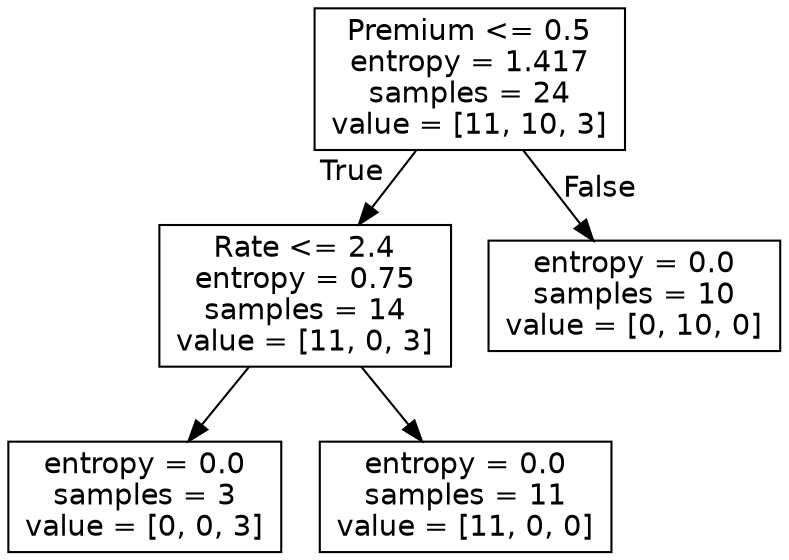 digraph Tree {
node [shape=box, fontname="helvetica"] ;
edge [fontname="helvetica"] ;
0 [label="Premium <= 0.5\nentropy = 1.417\nsamples = 24\nvalue = [11, 10, 3]"] ;
1 [label="Rate <= 2.4\nentropy = 0.75\nsamples = 14\nvalue = [11, 0, 3]"] ;
0 -> 1 [labeldistance=2.5, labelangle=45, headlabel="True"] ;
2 [label="entropy = 0.0\nsamples = 3\nvalue = [0, 0, 3]"] ;
1 -> 2 ;
3 [label="entropy = 0.0\nsamples = 11\nvalue = [11, 0, 0]"] ;
1 -> 3 ;
4 [label="entropy = 0.0\nsamples = 10\nvalue = [0, 10, 0]"] ;
0 -> 4 [labeldistance=2.5, labelangle=-45, headlabel="False"] ;
}